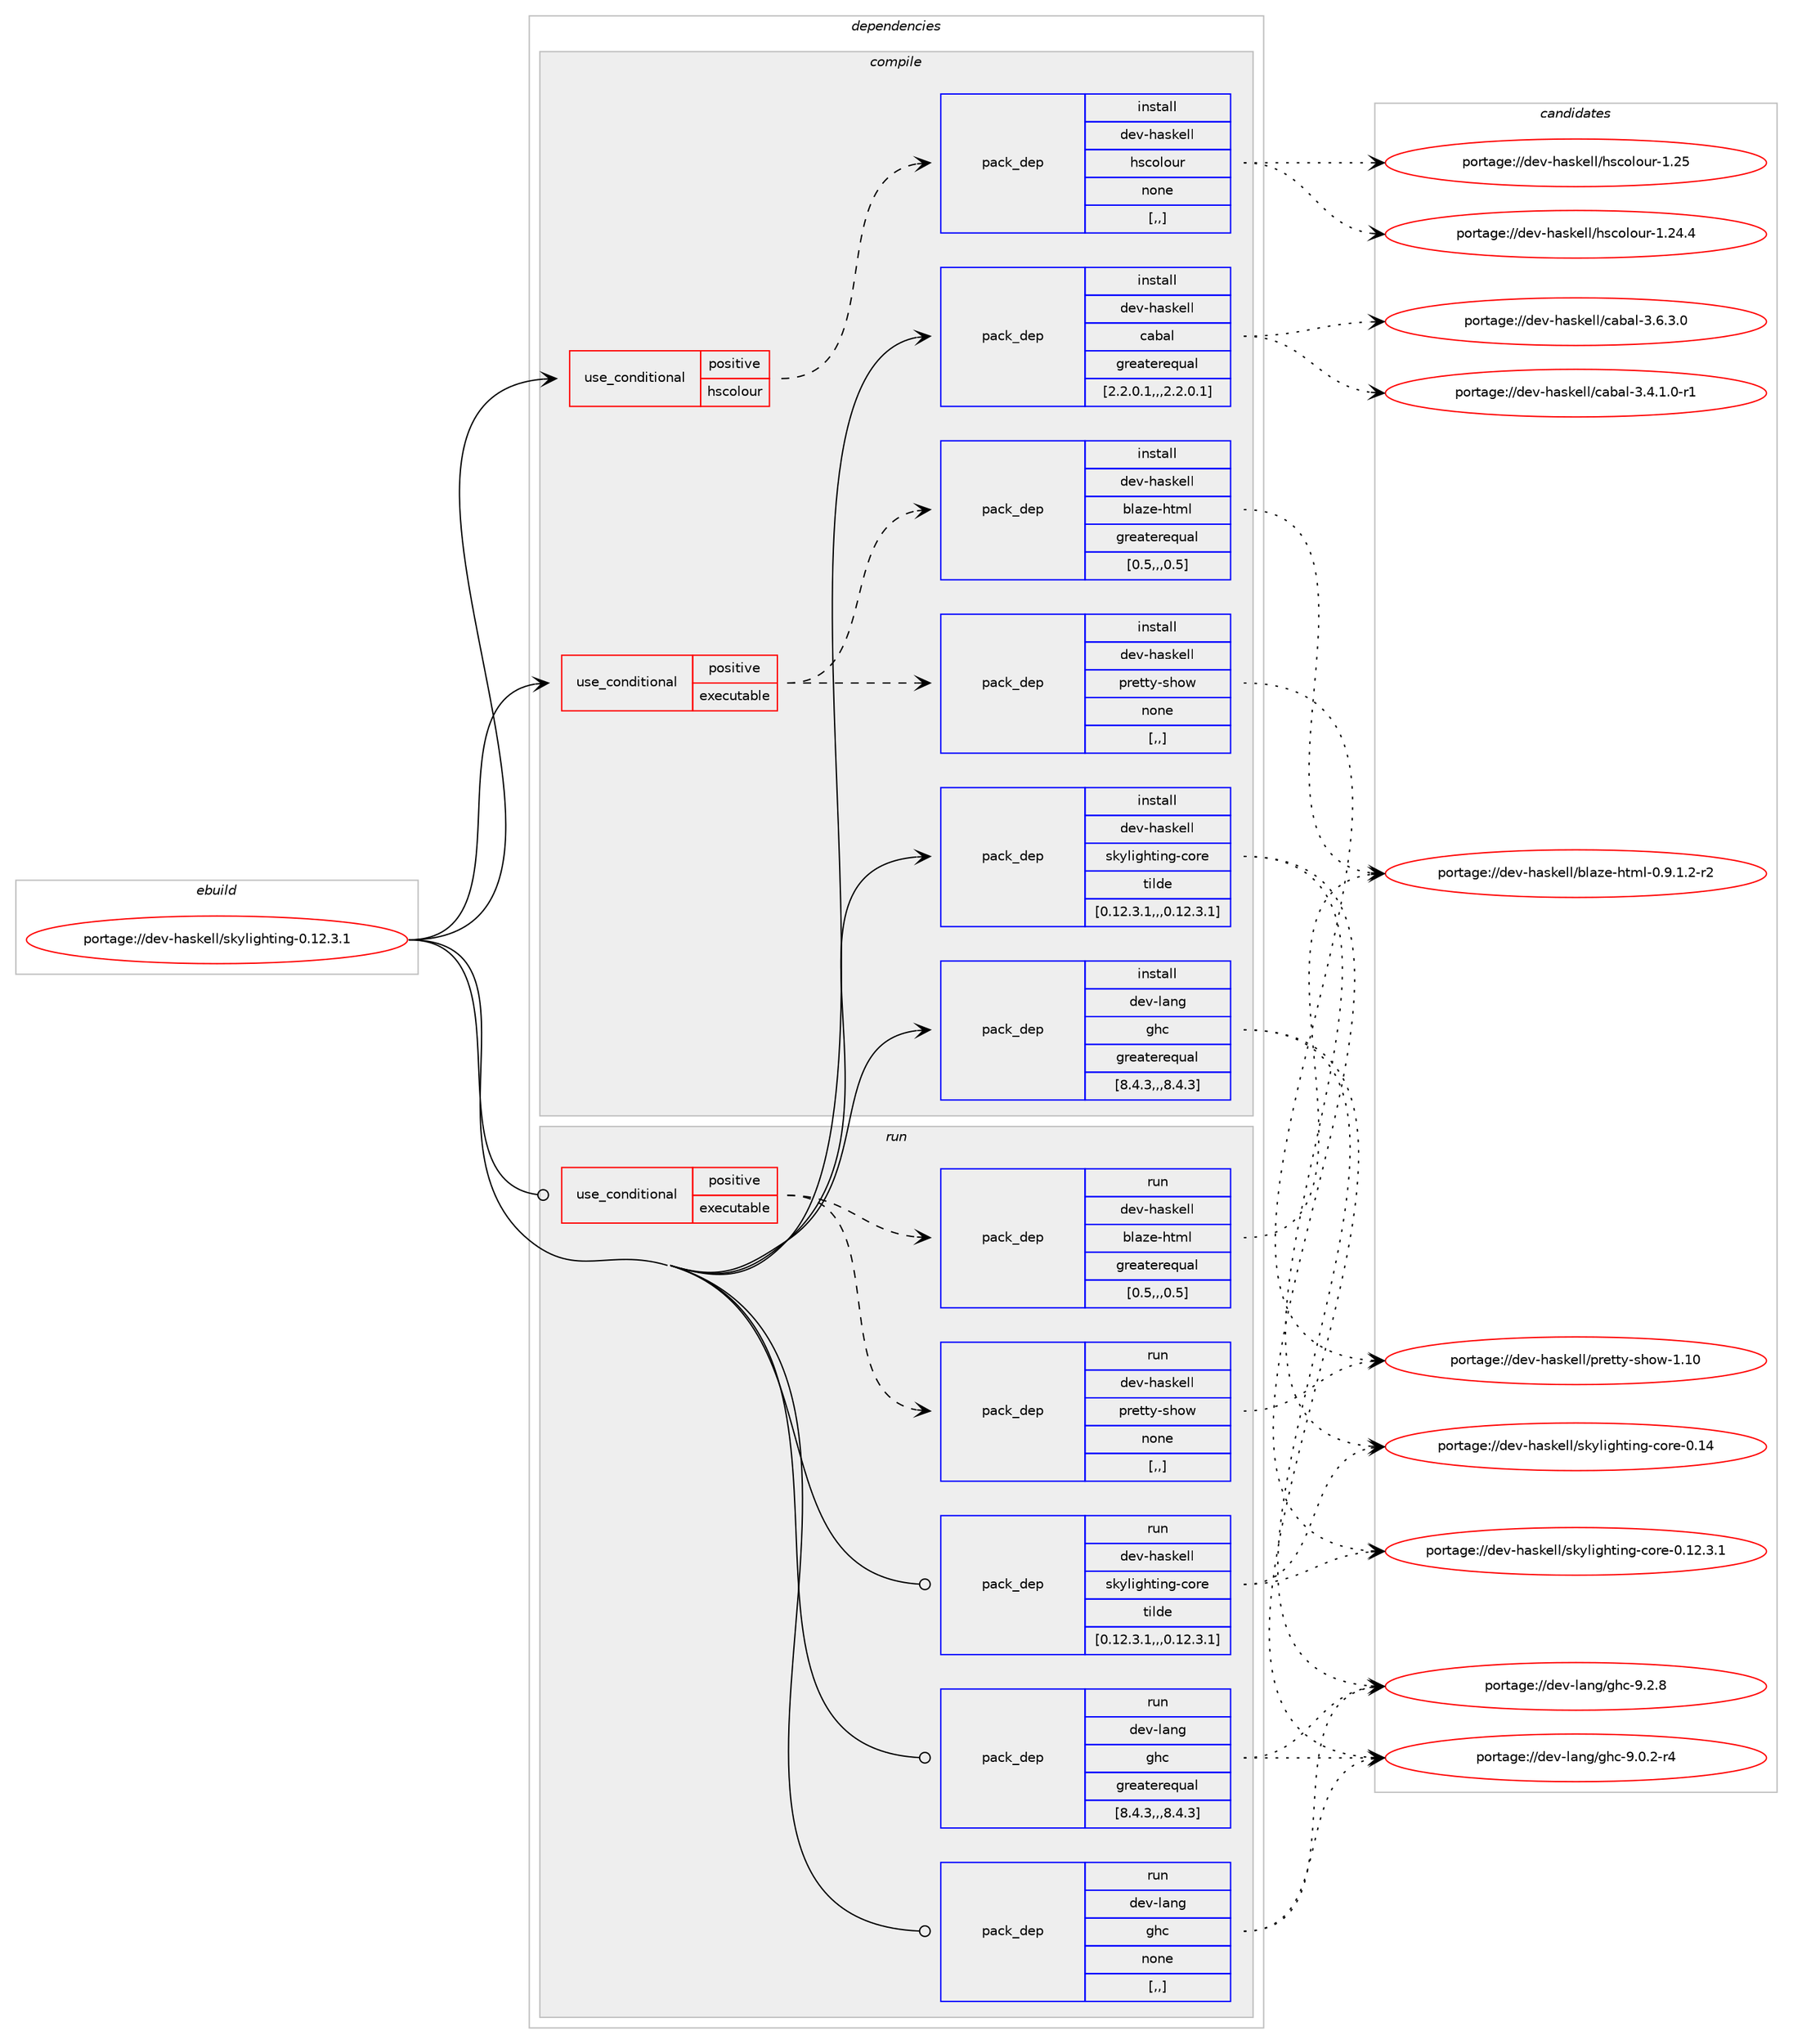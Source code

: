 digraph prolog {

# *************
# Graph options
# *************

newrank=true;
concentrate=true;
compound=true;
graph [rankdir=LR,fontname=Helvetica,fontsize=10,ranksep=1.5];#, ranksep=2.5, nodesep=0.2];
edge  [arrowhead=vee];
node  [fontname=Helvetica,fontsize=10];

# **********
# The ebuild
# **********

subgraph cluster_leftcol {
color=gray;
label=<<i>ebuild</i>>;
id [label="portage://dev-haskell/skylighting-0.12.3.1", color=red, width=4, href="../dev-haskell/skylighting-0.12.3.1.svg"];
}

# ****************
# The dependencies
# ****************

subgraph cluster_midcol {
color=gray;
label=<<i>dependencies</i>>;
subgraph cluster_compile {
fillcolor="#eeeeee";
style=filled;
label=<<i>compile</i>>;
subgraph cond21023 {
dependency88041 [label=<<TABLE BORDER="0" CELLBORDER="1" CELLSPACING="0" CELLPADDING="4"><TR><TD ROWSPAN="3" CELLPADDING="10">use_conditional</TD></TR><TR><TD>positive</TD></TR><TR><TD>executable</TD></TR></TABLE>>, shape=none, color=red];
subgraph pack66006 {
dependency88042 [label=<<TABLE BORDER="0" CELLBORDER="1" CELLSPACING="0" CELLPADDING="4" WIDTH="220"><TR><TD ROWSPAN="6" CELLPADDING="30">pack_dep</TD></TR><TR><TD WIDTH="110">install</TD></TR><TR><TD>dev-haskell</TD></TR><TR><TD>blaze-html</TD></TR><TR><TD>greaterequal</TD></TR><TR><TD>[0.5,,,0.5]</TD></TR></TABLE>>, shape=none, color=blue];
}
dependency88041:e -> dependency88042:w [weight=20,style="dashed",arrowhead="vee"];
subgraph pack66007 {
dependency88043 [label=<<TABLE BORDER="0" CELLBORDER="1" CELLSPACING="0" CELLPADDING="4" WIDTH="220"><TR><TD ROWSPAN="6" CELLPADDING="30">pack_dep</TD></TR><TR><TD WIDTH="110">install</TD></TR><TR><TD>dev-haskell</TD></TR><TR><TD>pretty-show</TD></TR><TR><TD>none</TD></TR><TR><TD>[,,]</TD></TR></TABLE>>, shape=none, color=blue];
}
dependency88041:e -> dependency88043:w [weight=20,style="dashed",arrowhead="vee"];
}
id:e -> dependency88041:w [weight=20,style="solid",arrowhead="vee"];
subgraph cond21024 {
dependency88044 [label=<<TABLE BORDER="0" CELLBORDER="1" CELLSPACING="0" CELLPADDING="4"><TR><TD ROWSPAN="3" CELLPADDING="10">use_conditional</TD></TR><TR><TD>positive</TD></TR><TR><TD>hscolour</TD></TR></TABLE>>, shape=none, color=red];
subgraph pack66008 {
dependency88045 [label=<<TABLE BORDER="0" CELLBORDER="1" CELLSPACING="0" CELLPADDING="4" WIDTH="220"><TR><TD ROWSPAN="6" CELLPADDING="30">pack_dep</TD></TR><TR><TD WIDTH="110">install</TD></TR><TR><TD>dev-haskell</TD></TR><TR><TD>hscolour</TD></TR><TR><TD>none</TD></TR><TR><TD>[,,]</TD></TR></TABLE>>, shape=none, color=blue];
}
dependency88044:e -> dependency88045:w [weight=20,style="dashed",arrowhead="vee"];
}
id:e -> dependency88044:w [weight=20,style="solid",arrowhead="vee"];
subgraph pack66009 {
dependency88046 [label=<<TABLE BORDER="0" CELLBORDER="1" CELLSPACING="0" CELLPADDING="4" WIDTH="220"><TR><TD ROWSPAN="6" CELLPADDING="30">pack_dep</TD></TR><TR><TD WIDTH="110">install</TD></TR><TR><TD>dev-haskell</TD></TR><TR><TD>cabal</TD></TR><TR><TD>greaterequal</TD></TR><TR><TD>[2.2.0.1,,,2.2.0.1]</TD></TR></TABLE>>, shape=none, color=blue];
}
id:e -> dependency88046:w [weight=20,style="solid",arrowhead="vee"];
subgraph pack66010 {
dependency88047 [label=<<TABLE BORDER="0" CELLBORDER="1" CELLSPACING="0" CELLPADDING="4" WIDTH="220"><TR><TD ROWSPAN="6" CELLPADDING="30">pack_dep</TD></TR><TR><TD WIDTH="110">install</TD></TR><TR><TD>dev-haskell</TD></TR><TR><TD>skylighting-core</TD></TR><TR><TD>tilde</TD></TR><TR><TD>[0.12.3.1,,,0.12.3.1]</TD></TR></TABLE>>, shape=none, color=blue];
}
id:e -> dependency88047:w [weight=20,style="solid",arrowhead="vee"];
subgraph pack66011 {
dependency88048 [label=<<TABLE BORDER="0" CELLBORDER="1" CELLSPACING="0" CELLPADDING="4" WIDTH="220"><TR><TD ROWSPAN="6" CELLPADDING="30">pack_dep</TD></TR><TR><TD WIDTH="110">install</TD></TR><TR><TD>dev-lang</TD></TR><TR><TD>ghc</TD></TR><TR><TD>greaterequal</TD></TR><TR><TD>[8.4.3,,,8.4.3]</TD></TR></TABLE>>, shape=none, color=blue];
}
id:e -> dependency88048:w [weight=20,style="solid",arrowhead="vee"];
}
subgraph cluster_compileandrun {
fillcolor="#eeeeee";
style=filled;
label=<<i>compile and run</i>>;
}
subgraph cluster_run {
fillcolor="#eeeeee";
style=filled;
label=<<i>run</i>>;
subgraph cond21025 {
dependency88049 [label=<<TABLE BORDER="0" CELLBORDER="1" CELLSPACING="0" CELLPADDING="4"><TR><TD ROWSPAN="3" CELLPADDING="10">use_conditional</TD></TR><TR><TD>positive</TD></TR><TR><TD>executable</TD></TR></TABLE>>, shape=none, color=red];
subgraph pack66012 {
dependency88050 [label=<<TABLE BORDER="0" CELLBORDER="1" CELLSPACING="0" CELLPADDING="4" WIDTH="220"><TR><TD ROWSPAN="6" CELLPADDING="30">pack_dep</TD></TR><TR><TD WIDTH="110">run</TD></TR><TR><TD>dev-haskell</TD></TR><TR><TD>blaze-html</TD></TR><TR><TD>greaterequal</TD></TR><TR><TD>[0.5,,,0.5]</TD></TR></TABLE>>, shape=none, color=blue];
}
dependency88049:e -> dependency88050:w [weight=20,style="dashed",arrowhead="vee"];
subgraph pack66013 {
dependency88051 [label=<<TABLE BORDER="0" CELLBORDER="1" CELLSPACING="0" CELLPADDING="4" WIDTH="220"><TR><TD ROWSPAN="6" CELLPADDING="30">pack_dep</TD></TR><TR><TD WIDTH="110">run</TD></TR><TR><TD>dev-haskell</TD></TR><TR><TD>pretty-show</TD></TR><TR><TD>none</TD></TR><TR><TD>[,,]</TD></TR></TABLE>>, shape=none, color=blue];
}
dependency88049:e -> dependency88051:w [weight=20,style="dashed",arrowhead="vee"];
}
id:e -> dependency88049:w [weight=20,style="solid",arrowhead="odot"];
subgraph pack66014 {
dependency88052 [label=<<TABLE BORDER="0" CELLBORDER="1" CELLSPACING="0" CELLPADDING="4" WIDTH="220"><TR><TD ROWSPAN="6" CELLPADDING="30">pack_dep</TD></TR><TR><TD WIDTH="110">run</TD></TR><TR><TD>dev-haskell</TD></TR><TR><TD>skylighting-core</TD></TR><TR><TD>tilde</TD></TR><TR><TD>[0.12.3.1,,,0.12.3.1]</TD></TR></TABLE>>, shape=none, color=blue];
}
id:e -> dependency88052:w [weight=20,style="solid",arrowhead="odot"];
subgraph pack66015 {
dependency88053 [label=<<TABLE BORDER="0" CELLBORDER="1" CELLSPACING="0" CELLPADDING="4" WIDTH="220"><TR><TD ROWSPAN="6" CELLPADDING="30">pack_dep</TD></TR><TR><TD WIDTH="110">run</TD></TR><TR><TD>dev-lang</TD></TR><TR><TD>ghc</TD></TR><TR><TD>greaterequal</TD></TR><TR><TD>[8.4.3,,,8.4.3]</TD></TR></TABLE>>, shape=none, color=blue];
}
id:e -> dependency88053:w [weight=20,style="solid",arrowhead="odot"];
subgraph pack66016 {
dependency88054 [label=<<TABLE BORDER="0" CELLBORDER="1" CELLSPACING="0" CELLPADDING="4" WIDTH="220"><TR><TD ROWSPAN="6" CELLPADDING="30">pack_dep</TD></TR><TR><TD WIDTH="110">run</TD></TR><TR><TD>dev-lang</TD></TR><TR><TD>ghc</TD></TR><TR><TD>none</TD></TR><TR><TD>[,,]</TD></TR></TABLE>>, shape=none, color=blue];
}
id:e -> dependency88054:w [weight=20,style="solid",arrowhead="odot"];
}
}

# **************
# The candidates
# **************

subgraph cluster_choices {
rank=same;
color=gray;
label=<<i>candidates</i>>;

subgraph choice66006 {
color=black;
nodesep=1;
choice10010111845104971151071011081084798108971221014510411610910845484657464946504511450 [label="portage://dev-haskell/blaze-html-0.9.1.2-r2", color=red, width=4,href="../dev-haskell/blaze-html-0.9.1.2-r2.svg"];
dependency88042:e -> choice10010111845104971151071011081084798108971221014510411610910845484657464946504511450:w [style=dotted,weight="100"];
}
subgraph choice66007 {
color=black;
nodesep=1;
choice100101118451049711510710110810847112114101116116121451151041111194549464948 [label="portage://dev-haskell/pretty-show-1.10", color=red, width=4,href="../dev-haskell/pretty-show-1.10.svg"];
dependency88043:e -> choice100101118451049711510710110810847112114101116116121451151041111194549464948:w [style=dotted,weight="100"];
}
subgraph choice66008 {
color=black;
nodesep=1;
choice100101118451049711510710110810847104115991111081111171144549465053 [label="portage://dev-haskell/hscolour-1.25", color=red, width=4,href="../dev-haskell/hscolour-1.25.svg"];
choice1001011184510497115107101108108471041159911110811111711445494650524652 [label="portage://dev-haskell/hscolour-1.24.4", color=red, width=4,href="../dev-haskell/hscolour-1.24.4.svg"];
dependency88045:e -> choice100101118451049711510710110810847104115991111081111171144549465053:w [style=dotted,weight="100"];
dependency88045:e -> choice1001011184510497115107101108108471041159911110811111711445494650524652:w [style=dotted,weight="100"];
}
subgraph choice66009 {
color=black;
nodesep=1;
choice100101118451049711510710110810847999798971084551465446514648 [label="portage://dev-haskell/cabal-3.6.3.0", color=red, width=4,href="../dev-haskell/cabal-3.6.3.0.svg"];
choice1001011184510497115107101108108479997989710845514652464946484511449 [label="portage://dev-haskell/cabal-3.4.1.0-r1", color=red, width=4,href="../dev-haskell/cabal-3.4.1.0-r1.svg"];
dependency88046:e -> choice100101118451049711510710110810847999798971084551465446514648:w [style=dotted,weight="100"];
dependency88046:e -> choice1001011184510497115107101108108479997989710845514652464946484511449:w [style=dotted,weight="100"];
}
subgraph choice66010 {
color=black;
nodesep=1;
choice10010111845104971151071011081084711510712110810510310411610511010345991111141014548464952 [label="portage://dev-haskell/skylighting-core-0.14", color=red, width=4,href="../dev-haskell/skylighting-core-0.14.svg"];
choice1001011184510497115107101108108471151071211081051031041161051101034599111114101454846495046514649 [label="portage://dev-haskell/skylighting-core-0.12.3.1", color=red, width=4,href="../dev-haskell/skylighting-core-0.12.3.1.svg"];
dependency88047:e -> choice10010111845104971151071011081084711510712110810510310411610511010345991111141014548464952:w [style=dotted,weight="100"];
dependency88047:e -> choice1001011184510497115107101108108471151071211081051031041161051101034599111114101454846495046514649:w [style=dotted,weight="100"];
}
subgraph choice66011 {
color=black;
nodesep=1;
choice10010111845108971101034710310499455746504656 [label="portage://dev-lang/ghc-9.2.8", color=red, width=4,href="../dev-lang/ghc-9.2.8.svg"];
choice100101118451089711010347103104994557464846504511452 [label="portage://dev-lang/ghc-9.0.2-r4", color=red, width=4,href="../dev-lang/ghc-9.0.2-r4.svg"];
dependency88048:e -> choice10010111845108971101034710310499455746504656:w [style=dotted,weight="100"];
dependency88048:e -> choice100101118451089711010347103104994557464846504511452:w [style=dotted,weight="100"];
}
subgraph choice66012 {
color=black;
nodesep=1;
choice10010111845104971151071011081084798108971221014510411610910845484657464946504511450 [label="portage://dev-haskell/blaze-html-0.9.1.2-r2", color=red, width=4,href="../dev-haskell/blaze-html-0.9.1.2-r2.svg"];
dependency88050:e -> choice10010111845104971151071011081084798108971221014510411610910845484657464946504511450:w [style=dotted,weight="100"];
}
subgraph choice66013 {
color=black;
nodesep=1;
choice100101118451049711510710110810847112114101116116121451151041111194549464948 [label="portage://dev-haskell/pretty-show-1.10", color=red, width=4,href="../dev-haskell/pretty-show-1.10.svg"];
dependency88051:e -> choice100101118451049711510710110810847112114101116116121451151041111194549464948:w [style=dotted,weight="100"];
}
subgraph choice66014 {
color=black;
nodesep=1;
choice10010111845104971151071011081084711510712110810510310411610511010345991111141014548464952 [label="portage://dev-haskell/skylighting-core-0.14", color=red, width=4,href="../dev-haskell/skylighting-core-0.14.svg"];
choice1001011184510497115107101108108471151071211081051031041161051101034599111114101454846495046514649 [label="portage://dev-haskell/skylighting-core-0.12.3.1", color=red, width=4,href="../dev-haskell/skylighting-core-0.12.3.1.svg"];
dependency88052:e -> choice10010111845104971151071011081084711510712110810510310411610511010345991111141014548464952:w [style=dotted,weight="100"];
dependency88052:e -> choice1001011184510497115107101108108471151071211081051031041161051101034599111114101454846495046514649:w [style=dotted,weight="100"];
}
subgraph choice66015 {
color=black;
nodesep=1;
choice10010111845108971101034710310499455746504656 [label="portage://dev-lang/ghc-9.2.8", color=red, width=4,href="../dev-lang/ghc-9.2.8.svg"];
choice100101118451089711010347103104994557464846504511452 [label="portage://dev-lang/ghc-9.0.2-r4", color=red, width=4,href="../dev-lang/ghc-9.0.2-r4.svg"];
dependency88053:e -> choice10010111845108971101034710310499455746504656:w [style=dotted,weight="100"];
dependency88053:e -> choice100101118451089711010347103104994557464846504511452:w [style=dotted,weight="100"];
}
subgraph choice66016 {
color=black;
nodesep=1;
choice10010111845108971101034710310499455746504656 [label="portage://dev-lang/ghc-9.2.8", color=red, width=4,href="../dev-lang/ghc-9.2.8.svg"];
choice100101118451089711010347103104994557464846504511452 [label="portage://dev-lang/ghc-9.0.2-r4", color=red, width=4,href="../dev-lang/ghc-9.0.2-r4.svg"];
dependency88054:e -> choice10010111845108971101034710310499455746504656:w [style=dotted,weight="100"];
dependency88054:e -> choice100101118451089711010347103104994557464846504511452:w [style=dotted,weight="100"];
}
}

}
